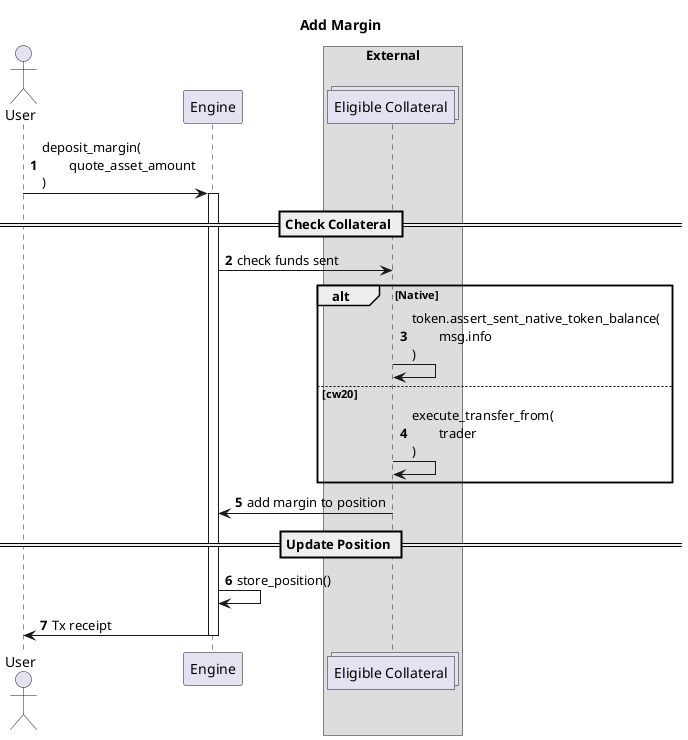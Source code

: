@startuml

autonumber
actor User    

participant "Engine" as engine

box "External"
    collections "Eligible Collateral" as token
end box


title Add Margin
User -> engine : deposit_margin(\n\tquote_asset_amount\n)
activate engine

== Check Collateral ==

engine -> token : check funds sent
alt Native
    token -> token : token.assert_sent_native_token_balance(\n\tmsg.info\n)
else cw20
    token -> token : execute_transfer_from(\n\ttrader\n)
end

token -> engine : add margin to position

== Update Position ==

engine -> engine : store_position()

engine -> User : Tx receipt
deactivate engine

@enduml
